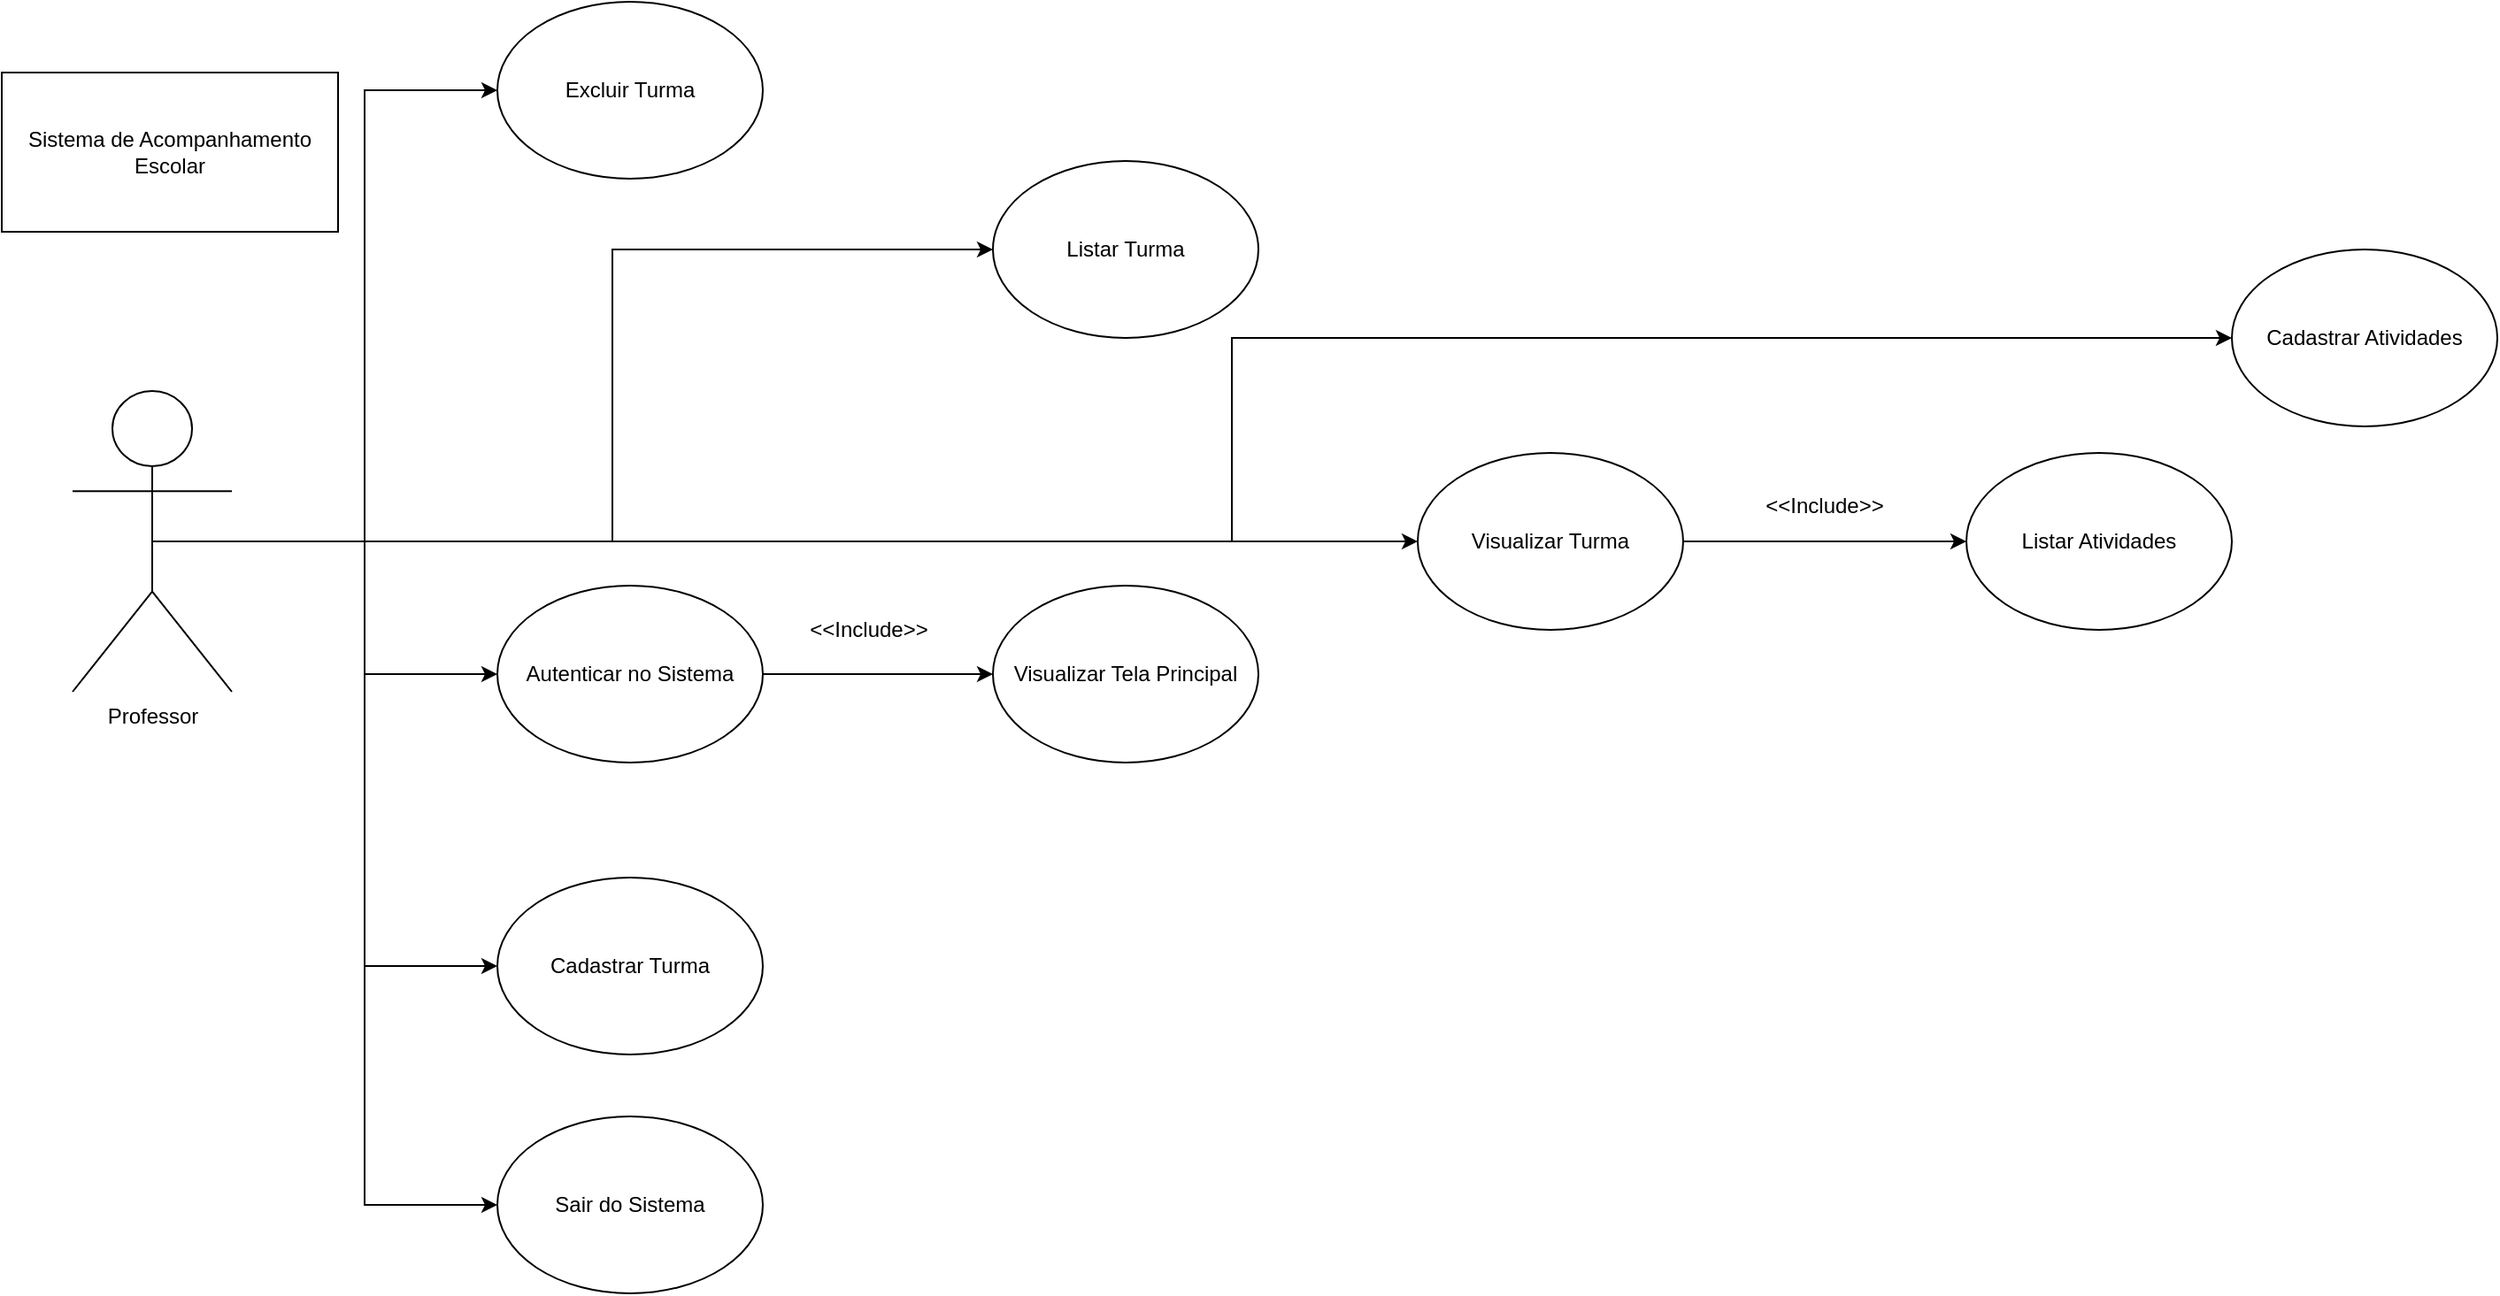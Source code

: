 <mxfile version="24.6.4" type="device">
  <diagram name="Página-1" id="X7rqESTbDn_pkP6PnE5y">
    <mxGraphModel dx="1687" dy="2087" grid="1" gridSize="10" guides="1" tooltips="1" connect="1" arrows="1" fold="1" page="1" pageScale="1" pageWidth="827" pageHeight="1169" math="0" shadow="0">
      <root>
        <mxCell id="0" />
        <mxCell id="1" parent="0" />
        <mxCell id="M-JIys2pxIVl-bbSwm6J-14" style="edgeStyle=orthogonalEdgeStyle;rounded=0;orthogonalLoop=1;jettySize=auto;html=1;exitX=0.5;exitY=0.5;exitDx=0;exitDy=0;exitPerimeter=0;entryX=0;entryY=0.5;entryDx=0;entryDy=0;" edge="1" parent="1" source="M-JIys2pxIVl-bbSwm6J-1" target="M-JIys2pxIVl-bbSwm6J-3">
          <mxGeometry relative="1" as="geometry" />
        </mxCell>
        <mxCell id="M-JIys2pxIVl-bbSwm6J-23" style="edgeStyle=orthogonalEdgeStyle;rounded=0;orthogonalLoop=1;jettySize=auto;html=1;exitX=0.5;exitY=0.5;exitDx=0;exitDy=0;exitPerimeter=0;entryX=0;entryY=0.5;entryDx=0;entryDy=0;" edge="1" parent="1" source="M-JIys2pxIVl-bbSwm6J-1" target="M-JIys2pxIVl-bbSwm6J-8">
          <mxGeometry relative="1" as="geometry" />
        </mxCell>
        <mxCell id="M-JIys2pxIVl-bbSwm6J-24" style="edgeStyle=orthogonalEdgeStyle;rounded=0;orthogonalLoop=1;jettySize=auto;html=1;exitX=0.5;exitY=0.5;exitDx=0;exitDy=0;exitPerimeter=0;entryX=0;entryY=0.5;entryDx=0;entryDy=0;" edge="1" parent="1" source="M-JIys2pxIVl-bbSwm6J-1" target="M-JIys2pxIVl-bbSwm6J-6">
          <mxGeometry relative="1" as="geometry" />
        </mxCell>
        <mxCell id="M-JIys2pxIVl-bbSwm6J-25" style="edgeStyle=orthogonalEdgeStyle;rounded=0;orthogonalLoop=1;jettySize=auto;html=1;exitX=0.5;exitY=0.5;exitDx=0;exitDy=0;exitPerimeter=0;entryX=0;entryY=0.5;entryDx=0;entryDy=0;" edge="1" parent="1" source="M-JIys2pxIVl-bbSwm6J-1" target="M-JIys2pxIVl-bbSwm6J-5">
          <mxGeometry relative="1" as="geometry" />
        </mxCell>
        <mxCell id="M-JIys2pxIVl-bbSwm6J-26" style="edgeStyle=orthogonalEdgeStyle;rounded=0;orthogonalLoop=1;jettySize=auto;html=1;exitX=0.5;exitY=0.5;exitDx=0;exitDy=0;exitPerimeter=0;entryX=0;entryY=0.5;entryDx=0;entryDy=0;" edge="1" parent="1" source="M-JIys2pxIVl-bbSwm6J-1" target="M-JIys2pxIVl-bbSwm6J-9">
          <mxGeometry relative="1" as="geometry" />
        </mxCell>
        <mxCell id="M-JIys2pxIVl-bbSwm6J-29" style="edgeStyle=orthogonalEdgeStyle;rounded=0;orthogonalLoop=1;jettySize=auto;html=1;exitX=0.5;exitY=0.5;exitDx=0;exitDy=0;exitPerimeter=0;entryX=0;entryY=0.5;entryDx=0;entryDy=0;" edge="1" parent="1" source="M-JIys2pxIVl-bbSwm6J-1" target="M-JIys2pxIVl-bbSwm6J-11">
          <mxGeometry relative="1" as="geometry" />
        </mxCell>
        <mxCell id="M-JIys2pxIVl-bbSwm6J-30" style="edgeStyle=orthogonalEdgeStyle;rounded=0;orthogonalLoop=1;jettySize=auto;html=1;exitX=0.5;exitY=0.5;exitDx=0;exitDy=0;exitPerimeter=0;entryX=0;entryY=0.5;entryDx=0;entryDy=0;" edge="1" parent="1" source="M-JIys2pxIVl-bbSwm6J-1" target="M-JIys2pxIVl-bbSwm6J-12">
          <mxGeometry relative="1" as="geometry" />
        </mxCell>
        <mxCell id="M-JIys2pxIVl-bbSwm6J-1" value="Professor" style="shape=umlActor;verticalLabelPosition=bottom;verticalAlign=top;html=1;outlineConnect=0;" vertex="1" parent="1">
          <mxGeometry x="120" y="210" width="90" height="170" as="geometry" />
        </mxCell>
        <mxCell id="M-JIys2pxIVl-bbSwm6J-15" style="edgeStyle=orthogonalEdgeStyle;rounded=0;orthogonalLoop=1;jettySize=auto;html=1;exitX=1;exitY=0.5;exitDx=0;exitDy=0;entryX=0;entryY=0.5;entryDx=0;entryDy=0;" edge="1" parent="1" source="M-JIys2pxIVl-bbSwm6J-3" target="M-JIys2pxIVl-bbSwm6J-4">
          <mxGeometry relative="1" as="geometry" />
        </mxCell>
        <mxCell id="M-JIys2pxIVl-bbSwm6J-3" value="Autenticar no Sistema" style="ellipse;whiteSpace=wrap;html=1;" vertex="1" parent="1">
          <mxGeometry x="360" y="320" width="150" height="100" as="geometry" />
        </mxCell>
        <mxCell id="M-JIys2pxIVl-bbSwm6J-4" value="Visualizar Tela Principal" style="ellipse;whiteSpace=wrap;html=1;" vertex="1" parent="1">
          <mxGeometry x="640" y="320" width="150" height="100" as="geometry" />
        </mxCell>
        <mxCell id="M-JIys2pxIVl-bbSwm6J-5" value="Cadastrar Turma" style="ellipse;whiteSpace=wrap;html=1;" vertex="1" parent="1">
          <mxGeometry x="360" y="485" width="150" height="100" as="geometry" />
        </mxCell>
        <mxCell id="M-JIys2pxIVl-bbSwm6J-6" value="Listar Turma" style="ellipse;whiteSpace=wrap;html=1;" vertex="1" parent="1">
          <mxGeometry x="640" y="80" width="150" height="100" as="geometry" />
        </mxCell>
        <mxCell id="M-JIys2pxIVl-bbSwm6J-8" value="Excluir Turma" style="ellipse;whiteSpace=wrap;html=1;" vertex="1" parent="1">
          <mxGeometry x="360" y="-10" width="150" height="100" as="geometry" />
        </mxCell>
        <mxCell id="M-JIys2pxIVl-bbSwm6J-27" style="edgeStyle=orthogonalEdgeStyle;rounded=0;orthogonalLoop=1;jettySize=auto;html=1;exitX=1;exitY=0.5;exitDx=0;exitDy=0;entryX=0;entryY=0.5;entryDx=0;entryDy=0;" edge="1" parent="1" source="M-JIys2pxIVl-bbSwm6J-9" target="M-JIys2pxIVl-bbSwm6J-10">
          <mxGeometry relative="1" as="geometry" />
        </mxCell>
        <mxCell id="M-JIys2pxIVl-bbSwm6J-9" value="Visualizar Turma" style="ellipse;whiteSpace=wrap;html=1;" vertex="1" parent="1">
          <mxGeometry x="880" y="245" width="150" height="100" as="geometry" />
        </mxCell>
        <mxCell id="M-JIys2pxIVl-bbSwm6J-10" value="Listar Atividades" style="ellipse;whiteSpace=wrap;html=1;" vertex="1" parent="1">
          <mxGeometry x="1190" y="245" width="150" height="100" as="geometry" />
        </mxCell>
        <mxCell id="M-JIys2pxIVl-bbSwm6J-11" value="Cadastrar Atividades" style="ellipse;whiteSpace=wrap;html=1;" vertex="1" parent="1">
          <mxGeometry x="1340" y="130" width="150" height="100" as="geometry" />
        </mxCell>
        <mxCell id="M-JIys2pxIVl-bbSwm6J-12" value="Sair do Sistema" style="ellipse;whiteSpace=wrap;html=1;" vertex="1" parent="1">
          <mxGeometry x="360" y="620" width="150" height="100" as="geometry" />
        </mxCell>
        <mxCell id="M-JIys2pxIVl-bbSwm6J-13" value="Sistema de Acompanhamento Escolar" style="rounded=0;whiteSpace=wrap;html=1;" vertex="1" parent="1">
          <mxGeometry x="80" y="30" width="190" height="90" as="geometry" />
        </mxCell>
        <mxCell id="M-JIys2pxIVl-bbSwm6J-16" value="&amp;lt;&amp;lt;Include&amp;gt;&amp;gt;" style="text;html=1;align=center;verticalAlign=middle;whiteSpace=wrap;rounded=0;" vertex="1" parent="1">
          <mxGeometry x="540" y="330" width="60" height="30" as="geometry" />
        </mxCell>
        <mxCell id="M-JIys2pxIVl-bbSwm6J-28" value="&amp;lt;&amp;lt;Include&amp;gt;&amp;gt;" style="text;html=1;align=center;verticalAlign=middle;whiteSpace=wrap;rounded=0;" vertex="1" parent="1">
          <mxGeometry x="1080" y="260" width="60" height="30" as="geometry" />
        </mxCell>
      </root>
    </mxGraphModel>
  </diagram>
</mxfile>

